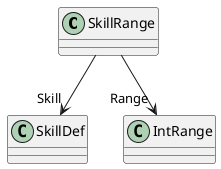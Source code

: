 @startuml
class SkillRange {
}
SkillRange --> "Skill" SkillDef
SkillRange --> "Range" IntRange
@enduml

